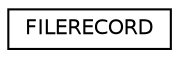 digraph "Graphical Class Hierarchy"
{
 // LATEX_PDF_SIZE
  edge [fontname="Helvetica",fontsize="10",labelfontname="Helvetica",labelfontsize="10"];
  node [fontname="Helvetica",fontsize="10",shape=record];
  rankdir="LR";
  Node0 [label="FILERECORD",height=0.2,width=0.4,color="black", fillcolor="white", style="filled",URL="$struct_f_i_l_e_r_e_c_o_r_d.html",tooltip="struttura del record del file binario che rappresenta un'attivita' del progetto"];
}
